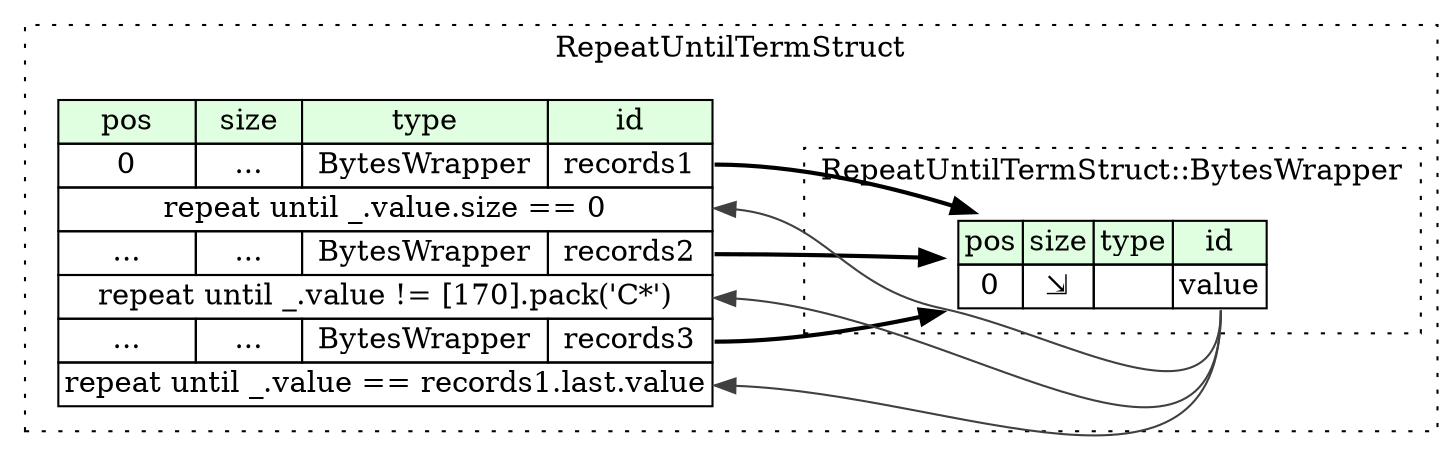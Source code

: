 digraph {
	rankdir=LR;
	node [shape=plaintext];
	subgraph cluster__repeat_until_term_struct {
		label="RepeatUntilTermStruct";
		graph[style=dotted];

		repeat_until_term_struct__seq [label=<<TABLE BORDER="0" CELLBORDER="1" CELLSPACING="0">
			<TR><TD BGCOLOR="#E0FFE0">pos</TD><TD BGCOLOR="#E0FFE0">size</TD><TD BGCOLOR="#E0FFE0">type</TD><TD BGCOLOR="#E0FFE0">id</TD></TR>
			<TR><TD PORT="records1_pos">0</TD><TD PORT="records1_size">...</TD><TD>BytesWrapper</TD><TD PORT="records1_type">records1</TD></TR>
			<TR><TD COLSPAN="4" PORT="records1__repeat">repeat until _.value.size == 0</TD></TR>
			<TR><TD PORT="records2_pos">...</TD><TD PORT="records2_size">...</TD><TD>BytesWrapper</TD><TD PORT="records2_type">records2</TD></TR>
			<TR><TD COLSPAN="4" PORT="records2__repeat">repeat until _.value != [170].pack('C*')</TD></TR>
			<TR><TD PORT="records3_pos">...</TD><TD PORT="records3_size">...</TD><TD>BytesWrapper</TD><TD PORT="records3_type">records3</TD></TR>
			<TR><TD COLSPAN="4" PORT="records3__repeat">repeat until _.value == records1.last.value</TD></TR>
		</TABLE>>];
		subgraph cluster__bytes_wrapper {
			label="RepeatUntilTermStruct::BytesWrapper";
			graph[style=dotted];

			bytes_wrapper__seq [label=<<TABLE BORDER="0" CELLBORDER="1" CELLSPACING="0">
				<TR><TD BGCOLOR="#E0FFE0">pos</TD><TD BGCOLOR="#E0FFE0">size</TD><TD BGCOLOR="#E0FFE0">type</TD><TD BGCOLOR="#E0FFE0">id</TD></TR>
				<TR><TD PORT="value_pos">0</TD><TD PORT="value_size">⇲</TD><TD></TD><TD PORT="value_type">value</TD></TR>
			</TABLE>>];
		}
	}
	repeat_until_term_struct__seq:records1_type -> bytes_wrapper__seq [style=bold];
	bytes_wrapper__seq:value_type -> repeat_until_term_struct__seq:records1__repeat [color="#404040"];
	repeat_until_term_struct__seq:records2_type -> bytes_wrapper__seq [style=bold];
	bytes_wrapper__seq:value_type -> repeat_until_term_struct__seq:records2__repeat [color="#404040"];
	repeat_until_term_struct__seq:records3_type -> bytes_wrapper__seq [style=bold];
	bytes_wrapper__seq:value_type -> repeat_until_term_struct__seq:records3__repeat [color="#404040"];
}
